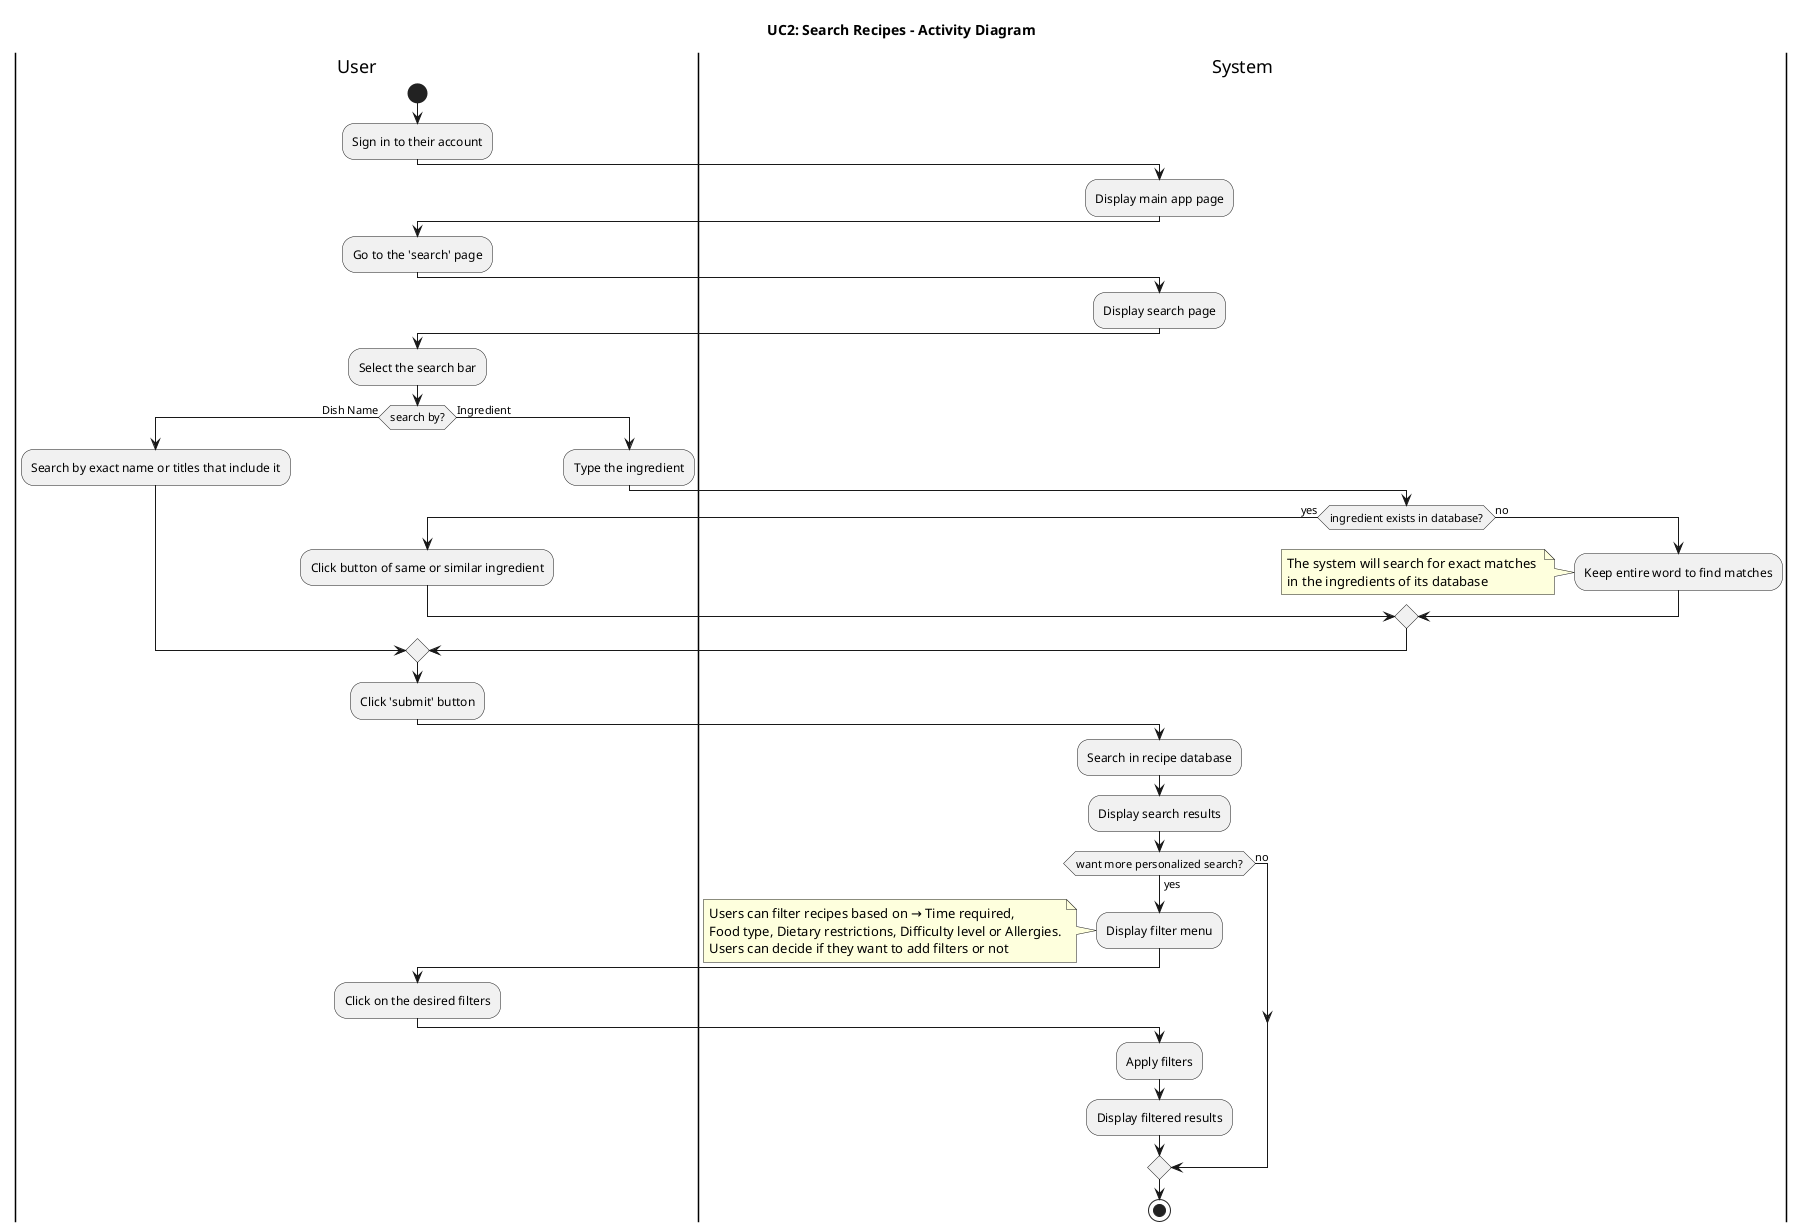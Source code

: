 @startuml
title UC2: Search Recipes - Activity Diagram

|User|
start

:Sign in to their account;

|System|
:Display main app page;

|User|
:Go to the 'search' page;

|System|
:Display search page;

|User|
:Select the search bar;

if (search by?) then (Dish Name)
  |User|
  :Search by exact name or titles that include it;
  
else (Ingredient)
 :Type the ingredient;
  |System|
  if (ingredient exists in database?) then (yes)
   |User|
    :Click button of same or similar ingredient;
    
  else (no)
  |System|
  :Keep entire word to find matches;
  note
    The system will search for exact matches 
    in the ingredients of its database
  end note
  
  endif
endif

|User|
:Click 'submit' button;

|System|
:Search in recipe database;
:Display search results;


if (want more personalized search?) then (yes)
  :Display filter menu;
  note
    Users can filter recipes based on → Time required, 
    Food type, Dietary restrictions, Difficulty level or Allergies.
    Users can decide if they want to add filters or not
  end note
  |User|
  :Click on the desired filters;
  |System|
  :Apply filters;
  :Display filtered results;
else (no)
endif

stop

@enduml
